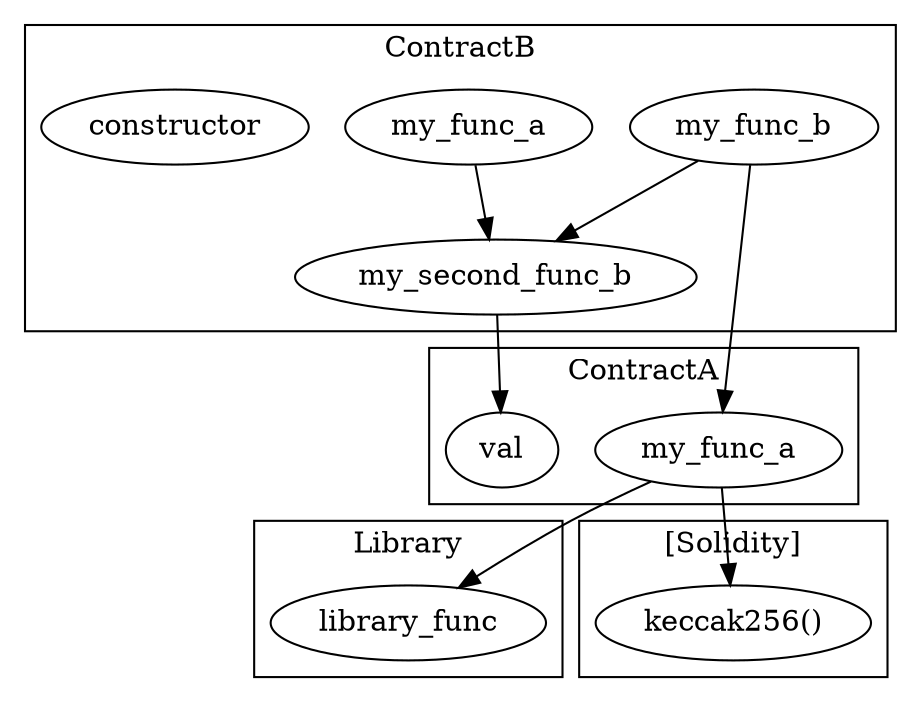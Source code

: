strict digraph {
subgraph cluster_5_Library {
label = "Library"
"5_library_func" [label="library_func"]
}
subgraph cluster_22_ContractA {
label = "ContractA"
"22_my_func_a" [label="my_func_a"]
"22_val" [label="val"]
}
subgraph cluster_63_ContractB {
label = "ContractB"
"63_my_second_func_b" [label="my_second_func_b"]
"63_my_func_b" [label="my_func_b"]
"63_my_func_a" [label="my_func_a"]
"63_constructor" [label="constructor"]
"63_my_func_a" -> "63_my_second_func_b"
"63_my_func_b" -> "63_my_second_func_b"
}
subgraph cluster_solidity {
label = "[Solidity]"
"keccak256()" 
"22_my_func_a" -> "keccak256()"
}
"22_my_func_a" -> "5_library_func"
"63_my_func_b" -> "22_my_func_a"
"63_my_second_func_b" -> "22_val"
}